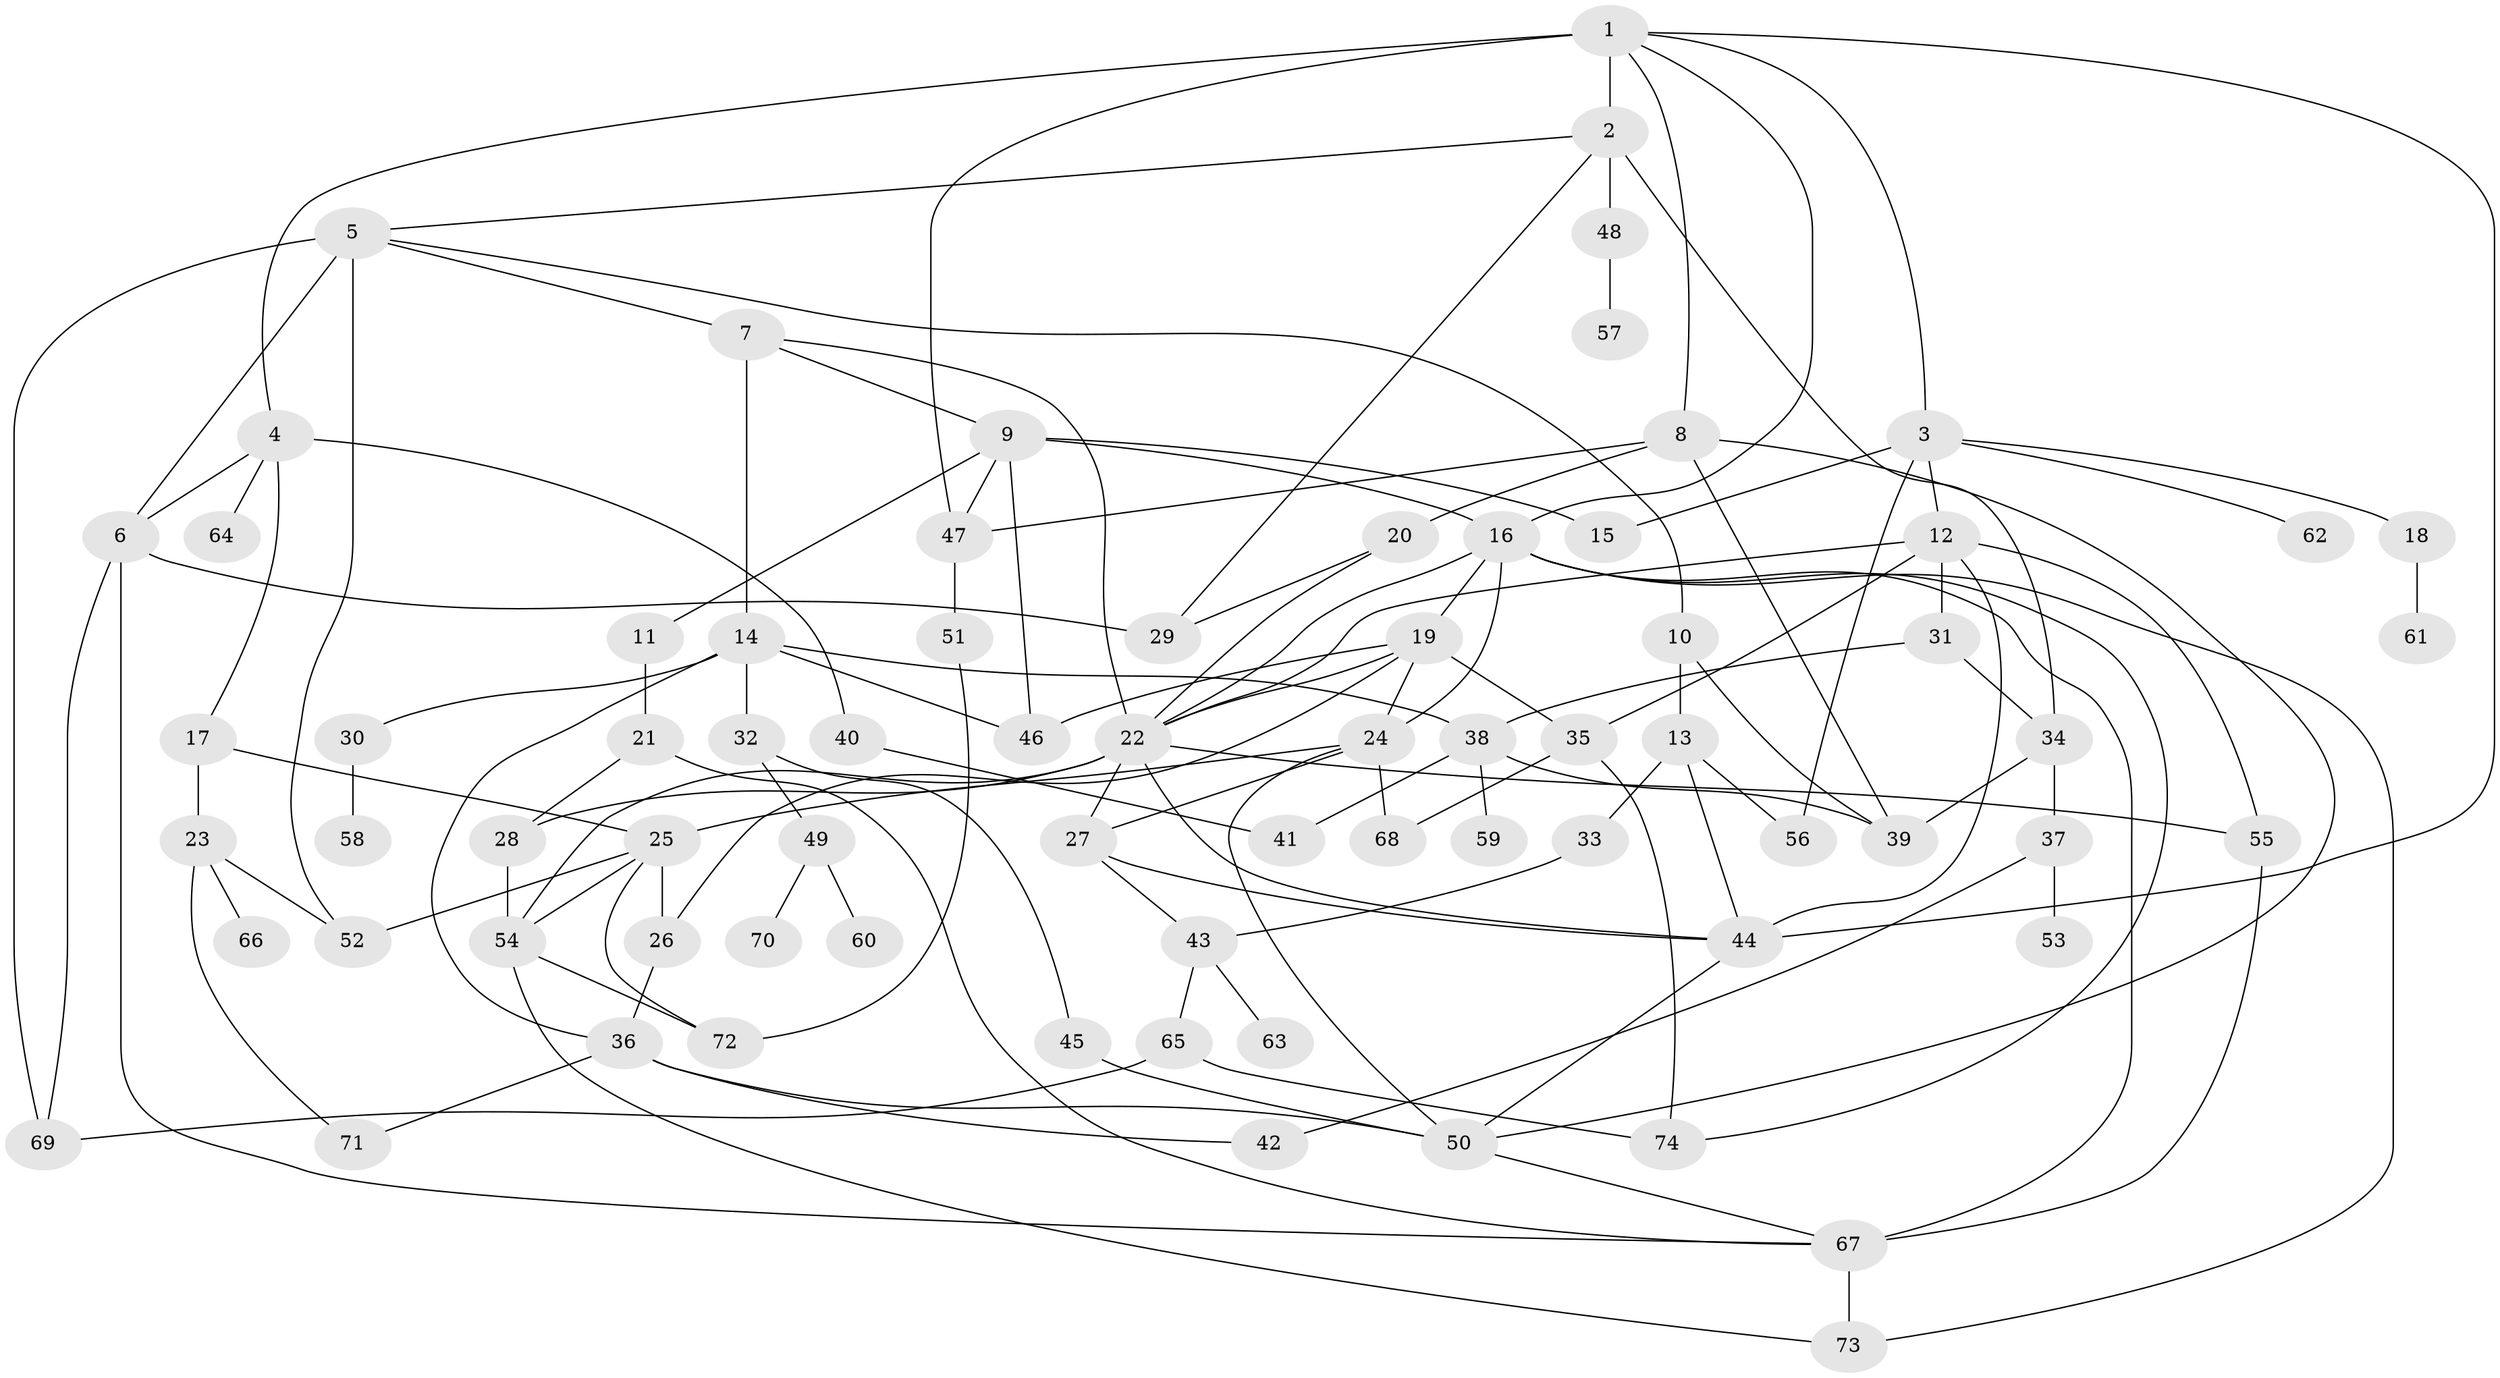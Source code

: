 // original degree distribution, {11: 0.006802721088435374, 3: 0.17006802721088435, 7: 0.027210884353741496, 6: 0.034013605442176874, 4: 0.14965986394557823, 9: 0.006802721088435374, 5: 0.06802721088435375, 2: 0.272108843537415, 1: 0.2653061224489796}
// Generated by graph-tools (version 1.1) at 2025/34/03/09/25 02:34:15]
// undirected, 74 vertices, 129 edges
graph export_dot {
graph [start="1"]
  node [color=gray90,style=filled];
  1;
  2;
  3;
  4;
  5;
  6;
  7;
  8;
  9;
  10;
  11;
  12;
  13;
  14;
  15;
  16;
  17;
  18;
  19;
  20;
  21;
  22;
  23;
  24;
  25;
  26;
  27;
  28;
  29;
  30;
  31;
  32;
  33;
  34;
  35;
  36;
  37;
  38;
  39;
  40;
  41;
  42;
  43;
  44;
  45;
  46;
  47;
  48;
  49;
  50;
  51;
  52;
  53;
  54;
  55;
  56;
  57;
  58;
  59;
  60;
  61;
  62;
  63;
  64;
  65;
  66;
  67;
  68;
  69;
  70;
  71;
  72;
  73;
  74;
  1 -- 2 [weight=4.0];
  1 -- 3 [weight=1.0];
  1 -- 4 [weight=1.0];
  1 -- 8 [weight=1.0];
  1 -- 16 [weight=1.0];
  1 -- 44 [weight=1.0];
  1 -- 47 [weight=1.0];
  2 -- 5 [weight=2.0];
  2 -- 29 [weight=1.0];
  2 -- 34 [weight=1.0];
  2 -- 48 [weight=1.0];
  3 -- 12 [weight=1.0];
  3 -- 15 [weight=1.0];
  3 -- 18 [weight=1.0];
  3 -- 56 [weight=1.0];
  3 -- 62 [weight=1.0];
  4 -- 6 [weight=1.0];
  4 -- 17 [weight=1.0];
  4 -- 40 [weight=1.0];
  4 -- 64 [weight=1.0];
  5 -- 6 [weight=4.0];
  5 -- 7 [weight=1.0];
  5 -- 10 [weight=1.0];
  5 -- 52 [weight=1.0];
  5 -- 69 [weight=1.0];
  6 -- 29 [weight=1.0];
  6 -- 67 [weight=1.0];
  6 -- 69 [weight=1.0];
  7 -- 9 [weight=1.0];
  7 -- 14 [weight=2.0];
  7 -- 22 [weight=1.0];
  8 -- 20 [weight=1.0];
  8 -- 39 [weight=1.0];
  8 -- 47 [weight=1.0];
  8 -- 50 [weight=1.0];
  9 -- 11 [weight=1.0];
  9 -- 15 [weight=1.0];
  9 -- 16 [weight=1.0];
  9 -- 46 [weight=1.0];
  9 -- 47 [weight=1.0];
  10 -- 13 [weight=1.0];
  10 -- 39 [weight=1.0];
  11 -- 21 [weight=1.0];
  12 -- 22 [weight=1.0];
  12 -- 31 [weight=1.0];
  12 -- 35 [weight=1.0];
  12 -- 44 [weight=1.0];
  12 -- 55 [weight=1.0];
  13 -- 33 [weight=1.0];
  13 -- 44 [weight=1.0];
  13 -- 56 [weight=1.0];
  14 -- 30 [weight=1.0];
  14 -- 32 [weight=1.0];
  14 -- 36 [weight=1.0];
  14 -- 38 [weight=1.0];
  14 -- 46 [weight=1.0];
  16 -- 19 [weight=1.0];
  16 -- 22 [weight=1.0];
  16 -- 24 [weight=1.0];
  16 -- 67 [weight=2.0];
  16 -- 73 [weight=1.0];
  16 -- 74 [weight=1.0];
  17 -- 23 [weight=2.0];
  17 -- 25 [weight=1.0];
  18 -- 61 [weight=1.0];
  19 -- 22 [weight=1.0];
  19 -- 24 [weight=1.0];
  19 -- 26 [weight=1.0];
  19 -- 35 [weight=1.0];
  19 -- 46 [weight=2.0];
  20 -- 22 [weight=1.0];
  20 -- 29 [weight=1.0];
  21 -- 28 [weight=1.0];
  21 -- 67 [weight=1.0];
  22 -- 27 [weight=1.0];
  22 -- 28 [weight=1.0];
  22 -- 44 [weight=1.0];
  22 -- 54 [weight=1.0];
  22 -- 55 [weight=1.0];
  23 -- 52 [weight=1.0];
  23 -- 66 [weight=1.0];
  23 -- 71 [weight=1.0];
  24 -- 25 [weight=1.0];
  24 -- 27 [weight=1.0];
  24 -- 50 [weight=1.0];
  24 -- 68 [weight=2.0];
  25 -- 26 [weight=1.0];
  25 -- 52 [weight=1.0];
  25 -- 54 [weight=1.0];
  25 -- 72 [weight=1.0];
  26 -- 36 [weight=1.0];
  27 -- 43 [weight=1.0];
  27 -- 44 [weight=1.0];
  28 -- 54 [weight=1.0];
  30 -- 58 [weight=1.0];
  31 -- 34 [weight=1.0];
  31 -- 38 [weight=1.0];
  32 -- 45 [weight=1.0];
  32 -- 49 [weight=1.0];
  33 -- 43 [weight=1.0];
  34 -- 37 [weight=1.0];
  34 -- 39 [weight=1.0];
  35 -- 68 [weight=1.0];
  35 -- 74 [weight=1.0];
  36 -- 42 [weight=1.0];
  36 -- 50 [weight=1.0];
  36 -- 71 [weight=1.0];
  37 -- 42 [weight=1.0];
  37 -- 53 [weight=1.0];
  38 -- 39 [weight=1.0];
  38 -- 41 [weight=1.0];
  38 -- 59 [weight=1.0];
  40 -- 41 [weight=2.0];
  43 -- 63 [weight=1.0];
  43 -- 65 [weight=1.0];
  44 -- 50 [weight=1.0];
  45 -- 50 [weight=1.0];
  47 -- 51 [weight=2.0];
  48 -- 57 [weight=1.0];
  49 -- 60 [weight=1.0];
  49 -- 70 [weight=1.0];
  50 -- 67 [weight=1.0];
  51 -- 72 [weight=1.0];
  54 -- 72 [weight=1.0];
  54 -- 73 [weight=1.0];
  55 -- 67 [weight=1.0];
  65 -- 69 [weight=1.0];
  65 -- 74 [weight=1.0];
  67 -- 73 [weight=1.0];
}

